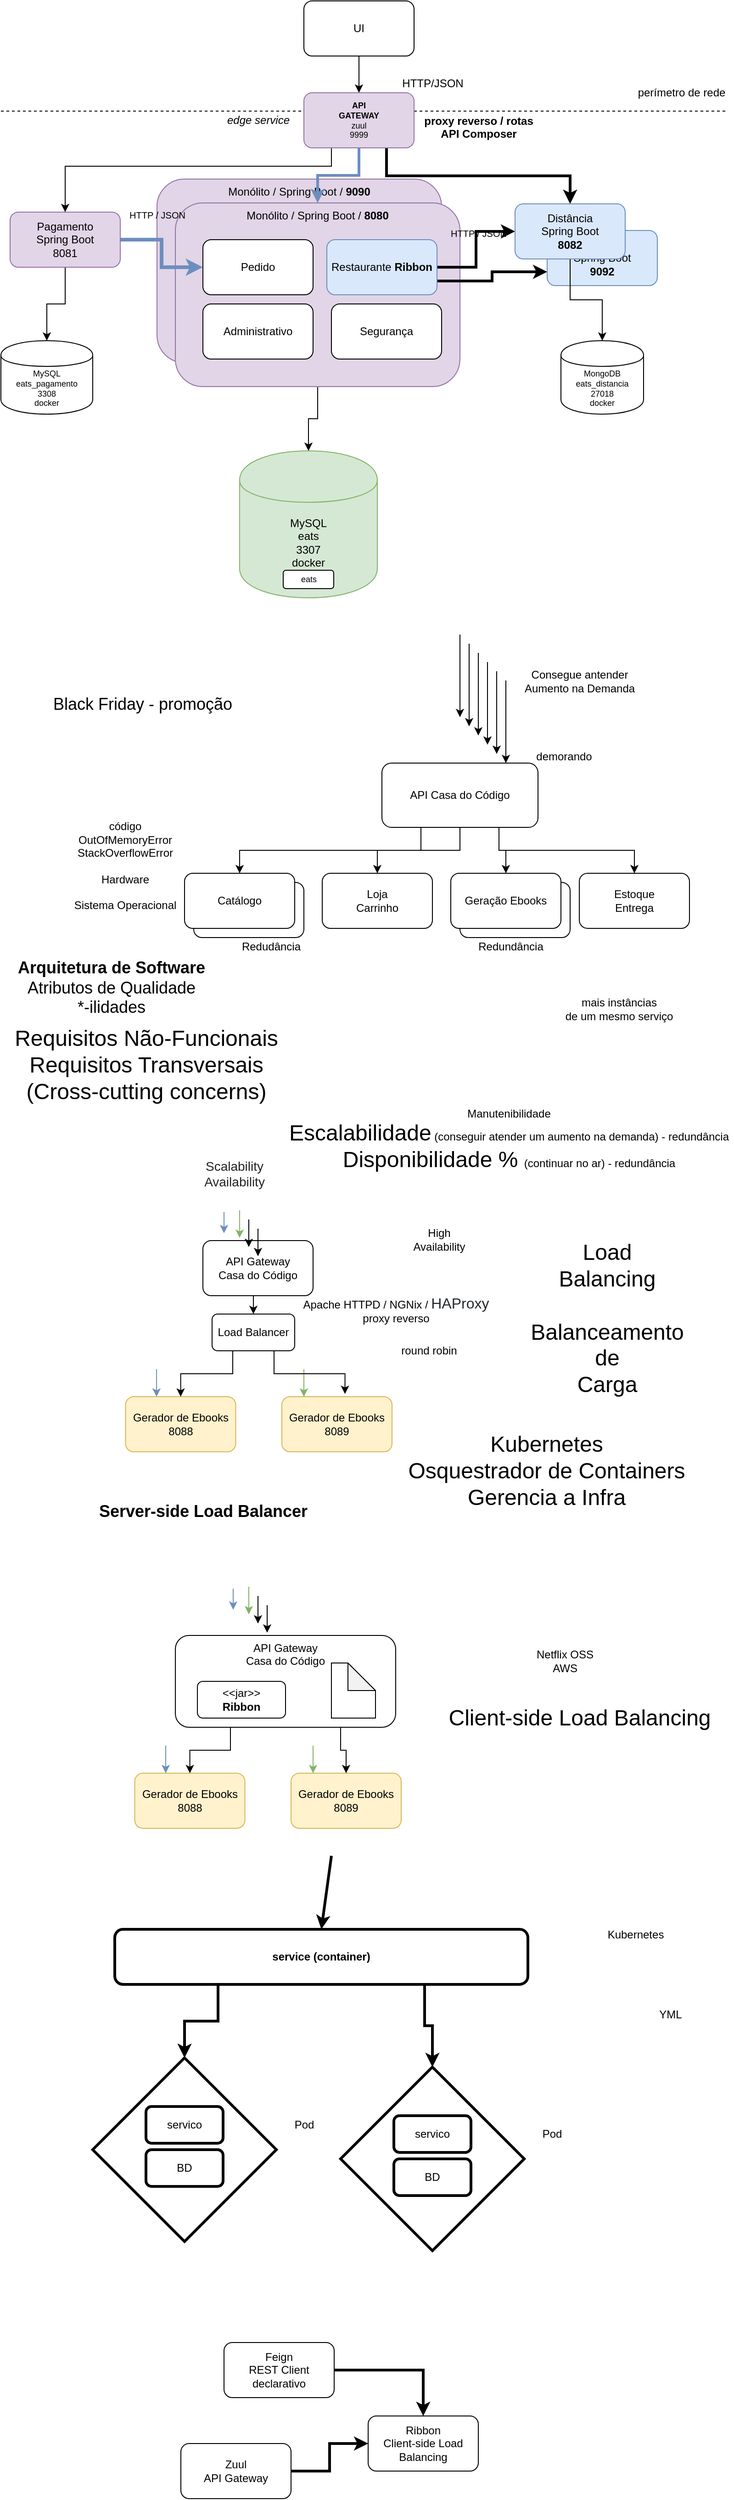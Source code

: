 <mxfile version="12.9.6" type="device"><diagram id="_wSEptGag3BsRN_Ll8dC" name="Page-1"><mxGraphModel dx="868" dy="1597" grid="1" gridSize="10" guides="1" tooltips="1" connect="1" arrows="1" fold="1" page="1" pageScale="1" pageWidth="850" pageHeight="1100" math="0" shadow="0"><root><mxCell id="0"/><mxCell id="1" parent="0"/><mxCell id="y2pUeTgZhm8g_LGULcBH-119" value="Monólito / Spring Boot / &lt;b&gt;9090&lt;/b&gt;" style="rounded=1;whiteSpace=wrap;html=1;verticalAlign=top;fillColor=#e1d5e7;strokeColor=#9673a6;" parent="1" vertex="1"><mxGeometry x="180" y="44" width="310" height="200" as="geometry"/></mxCell><mxCell id="y2pUeTgZhm8g_LGULcBH-118" value="Distância&lt;br&gt;Spring Boot&lt;br&gt;&lt;b&gt;9092&lt;/b&gt;" style="rounded=1;whiteSpace=wrap;html=1;fillColor=#dae8fc;strokeColor=#6c8ebf;" parent="1" vertex="1"><mxGeometry x="605" y="100" width="120" height="60" as="geometry"/></mxCell><mxCell id="y2pUeTgZhm8g_LGULcBH-63" value="Catálogo" style="rounded=1;whiteSpace=wrap;html=1;" parent="1" vertex="1"><mxGeometry x="220" y="810" width="120" height="60" as="geometry"/></mxCell><mxCell id="y2pUeTgZhm8g_LGULcBH-59" value="Geração Ebooks" style="rounded=1;whiteSpace=wrap;html=1;strokeWidth=1;" parent="1" vertex="1"><mxGeometry x="510" y="810" width="120" height="60" as="geometry"/></mxCell><mxCell id="y2pUeTgZhm8g_LGULcBH-7" value="MySQL&lt;br&gt;eats&lt;br&gt;3307&lt;br&gt;docker" style="shape=cylinder;whiteSpace=wrap;html=1;boundedLbl=1;backgroundOutline=1;verticalAlign=middle;fillColor=#d5e8d4;strokeColor=#82b366;" parent="1" vertex="1"><mxGeometry x="270" y="340" width="150" height="160" as="geometry"/></mxCell><mxCell id="y2pUeTgZhm8g_LGULcBH-1" value="" style="endArrow=none;dashed=1;html=1;" parent="1" edge="1"><mxGeometry width="50" height="50" relative="1" as="geometry"><mxPoint x="10" y="-30" as="sourcePoint"/><mxPoint x="800" y="-30" as="targetPoint"/></mxGeometry></mxCell><mxCell id="y2pUeTgZhm8g_LGULcBH-2" style="edgeStyle=orthogonalEdgeStyle;rounded=0;orthogonalLoop=1;jettySize=auto;html=1;exitX=0.5;exitY=1;exitDx=0;exitDy=0;" parent="1" source="y2pUeTgZhm8g_LGULcBH-3" target="y2pUeTgZhm8g_LGULcBH-7" edge="1"><mxGeometry relative="1" as="geometry"/></mxCell><mxCell id="y2pUeTgZhm8g_LGULcBH-3" value="Monólito / Spring Boot / &lt;b&gt;8080&lt;/b&gt;" style="rounded=1;whiteSpace=wrap;html=1;verticalAlign=top;fillColor=#e1d5e7;strokeColor=#9673a6;" parent="1" vertex="1"><mxGeometry x="200" y="70" width="310" height="200" as="geometry"/></mxCell><mxCell id="y2pUeTgZhm8g_LGULcBH-4" style="edgeStyle=orthogonalEdgeStyle;rounded=0;orthogonalLoop=1;jettySize=auto;html=1;exitX=1;exitY=0.5;exitDx=0;exitDy=0;fontSize=17;fontColor=#E6E6E6;strokeWidth=3;" parent="1" source="y2pUeTgZhm8g_LGULcBH-5" target="y2pUeTgZhm8g_LGULcBH-14" edge="1"><mxGeometry relative="1" as="geometry"/></mxCell><mxCell id="aS-X-ERC-mxKL3yC7Omb-1" style="edgeStyle=orthogonalEdgeStyle;rounded=0;orthogonalLoop=1;jettySize=auto;html=1;exitX=1;exitY=0.75;exitDx=0;exitDy=0;entryX=0;entryY=0.75;entryDx=0;entryDy=0;strokeWidth=3;" edge="1" parent="1" source="y2pUeTgZhm8g_LGULcBH-5" target="y2pUeTgZhm8g_LGULcBH-118"><mxGeometry relative="1" as="geometry"/></mxCell><mxCell id="y2pUeTgZhm8g_LGULcBH-5" value="Restaurante&lt;b&gt; Ribbon&lt;/b&gt;" style="rounded=1;whiteSpace=wrap;html=1;fillColor=#dae8fc;strokeColor=#6c8ebf;" parent="1" vertex="1"><mxGeometry x="365" y="110" width="120" height="60" as="geometry"/></mxCell><mxCell id="y2pUeTgZhm8g_LGULcBH-6" value="Pedido" style="rounded=1;whiteSpace=wrap;html=1;" parent="1" vertex="1"><mxGeometry x="230" y="110" width="120" height="60" as="geometry"/></mxCell><mxCell id="y2pUeTgZhm8g_LGULcBH-8" value="Administrativo" style="rounded=1;whiteSpace=wrap;html=1;" parent="1" vertex="1"><mxGeometry x="230" y="180" width="120" height="60" as="geometry"/></mxCell><mxCell id="y2pUeTgZhm8g_LGULcBH-9" value="Segurança" style="rounded=1;whiteSpace=wrap;html=1;" parent="1" vertex="1"><mxGeometry x="370" y="180" width="120" height="60" as="geometry"/></mxCell><mxCell id="y2pUeTgZhm8g_LGULcBH-10" style="edgeStyle=orthogonalEdgeStyle;rounded=0;orthogonalLoop=1;jettySize=auto;html=1;exitX=0.5;exitY=1;exitDx=0;exitDy=0;fontSize=9;fontColor=#E6E6E6;" parent="1" source="y2pUeTgZhm8g_LGULcBH-12" target="y2pUeTgZhm8g_LGULcBH-15" edge="1"><mxGeometry relative="1" as="geometry"/></mxCell><mxCell id="y2pUeTgZhm8g_LGULcBH-11" style="edgeStyle=orthogonalEdgeStyle;rounded=0;orthogonalLoop=1;jettySize=auto;html=1;exitX=1;exitY=0.5;exitDx=0;exitDy=0;fontSize=9;fontColor=#E6E6E6;strokeWidth=4;fillColor=#dae8fc;strokeColor=#6c8ebf;" parent="1" source="y2pUeTgZhm8g_LGULcBH-12" target="y2pUeTgZhm8g_LGULcBH-6" edge="1"><mxGeometry relative="1" as="geometry"/></mxCell><mxCell id="y2pUeTgZhm8g_LGULcBH-12" value="Pagamento&lt;br&gt;Spring Boot&lt;br&gt;8081" style="rounded=1;whiteSpace=wrap;html=1;fillColor=#e1d5e7;strokeColor=#9673a6;" parent="1" vertex="1"><mxGeometry x="20" y="80" width="120" height="60" as="geometry"/></mxCell><mxCell id="y2pUeTgZhm8g_LGULcBH-13" style="edgeStyle=orthogonalEdgeStyle;rounded=0;orthogonalLoop=1;jettySize=auto;html=1;exitX=0.5;exitY=1;exitDx=0;exitDy=0;fontSize=9;fontColor=#E6E6E6;" parent="1" source="y2pUeTgZhm8g_LGULcBH-14" target="y2pUeTgZhm8g_LGULcBH-17" edge="1"><mxGeometry relative="1" as="geometry"/></mxCell><mxCell id="y2pUeTgZhm8g_LGULcBH-14" value="Distância&lt;br&gt;Spring Boot&lt;br&gt;&lt;b&gt;8082&lt;/b&gt;" style="rounded=1;whiteSpace=wrap;html=1;fillColor=#dae8fc;strokeColor=#6c8ebf;" parent="1" vertex="1"><mxGeometry x="570" y="71" width="120" height="60" as="geometry"/></mxCell><mxCell id="y2pUeTgZhm8g_LGULcBH-15" value="MySQL&lt;br style=&quot;font-size: 9px;&quot;&gt;eats_pagamento&lt;br style=&quot;font-size: 9px;&quot;&gt;3308&lt;br style=&quot;font-size: 9px;&quot;&gt;docker" style="shape=cylinder;whiteSpace=wrap;html=1;boundedLbl=1;backgroundOutline=1;fontSize=9;" parent="1" vertex="1"><mxGeometry x="10" y="220" width="100" height="80" as="geometry"/></mxCell><mxCell id="y2pUeTgZhm8g_LGULcBH-16" value="eats" style="rounded=1;whiteSpace=wrap;html=1;fontSize=9;" parent="1" vertex="1"><mxGeometry x="317.5" y="470" width="55" height="20" as="geometry"/></mxCell><mxCell id="y2pUeTgZhm8g_LGULcBH-17" value="MongoDB&lt;br&gt;eats_distancia&lt;br&gt;27018&lt;br&gt;docker" style="shape=cylinder;whiteSpace=wrap;html=1;boundedLbl=1;backgroundOutline=1;fontSize=9;" parent="1" vertex="1"><mxGeometry x="620" y="220" width="90" height="80" as="geometry"/></mxCell><mxCell id="y2pUeTgZhm8g_LGULcBH-18" style="edgeStyle=orthogonalEdgeStyle;rounded=0;orthogonalLoop=1;jettySize=auto;html=1;exitX=0.5;exitY=1;exitDx=0;exitDy=0;fontSize=9;fontColor=#E6E6E6;strokeWidth=3;fillColor=#dae8fc;strokeColor=#6c8ebf;" parent="1" source="y2pUeTgZhm8g_LGULcBH-21" target="y2pUeTgZhm8g_LGULcBH-3" edge="1"><mxGeometry relative="1" as="geometry"/></mxCell><mxCell id="y2pUeTgZhm8g_LGULcBH-19" style="edgeStyle=orthogonalEdgeStyle;rounded=0;orthogonalLoop=1;jettySize=auto;html=1;exitX=0.25;exitY=1;exitDx=0;exitDy=0;entryX=0.5;entryY=0;entryDx=0;entryDy=0;fontSize=9;fontColor=#E6E6E6;" parent="1" source="y2pUeTgZhm8g_LGULcBH-21" target="y2pUeTgZhm8g_LGULcBH-12" edge="1"><mxGeometry relative="1" as="geometry"><Array as="points"><mxPoint x="370" y="30"/><mxPoint x="80" y="30"/></Array></mxGeometry></mxCell><mxCell id="y2pUeTgZhm8g_LGULcBH-20" style="edgeStyle=orthogonalEdgeStyle;rounded=0;orthogonalLoop=1;jettySize=auto;html=1;exitX=0.75;exitY=1;exitDx=0;exitDy=0;entryX=0.5;entryY=0;entryDx=0;entryDy=0;fontSize=9;fontColor=#E6E6E6;strokeWidth=3;" parent="1" source="y2pUeTgZhm8g_LGULcBH-21" target="y2pUeTgZhm8g_LGULcBH-14" edge="1"><mxGeometry relative="1" as="geometry"/></mxCell><mxCell id="y2pUeTgZhm8g_LGULcBH-21" value="&lt;b&gt;API&lt;br&gt;GATEWAY&lt;/b&gt;&lt;br&gt;zuul&lt;br&gt;9999" style="rounded=1;whiteSpace=wrap;html=1;fontSize=9;fillColor=#e1d5e7;strokeColor=#9673a6;" parent="1" vertex="1"><mxGeometry x="340" y="-50" width="120" height="60" as="geometry"/></mxCell><mxCell id="y2pUeTgZhm8g_LGULcBH-22" value="&lt;font style=&quot;font-size: 10px&quot;&gt;HTTP / JSON&lt;/font&gt;" style="text;html=1;align=center;verticalAlign=middle;resizable=0;points=[];autosize=1;fontSize=22;strokeWidth=3;" parent="1" vertex="1"><mxGeometry x="140" y="60" width="80" height="40" as="geometry"/></mxCell><mxCell id="y2pUeTgZhm8g_LGULcBH-23" value="&lt;font style=&quot;font-size: 10px&quot;&gt;HTTP / JSON&lt;/font&gt;" style="text;html=1;align=center;verticalAlign=middle;resizable=0;points=[];autosize=1;fontSize=22;" parent="1" vertex="1"><mxGeometry x="490" y="80" width="80" height="40" as="geometry"/></mxCell><mxCell id="y2pUeTgZhm8g_LGULcBH-24" value="perímetro de rede" style="text;html=1;align=center;verticalAlign=middle;resizable=0;points=[];autosize=1;" parent="1" vertex="1"><mxGeometry x="696" y="-60" width="110" height="20" as="geometry"/></mxCell><mxCell id="y2pUeTgZhm8g_LGULcBH-25" style="edgeStyle=orthogonalEdgeStyle;rounded=0;orthogonalLoop=1;jettySize=auto;html=1;exitX=0.5;exitY=1;exitDx=0;exitDy=0;entryX=0.5;entryY=0;entryDx=0;entryDy=0;" parent="1" source="y2pUeTgZhm8g_LGULcBH-26" target="y2pUeTgZhm8g_LGULcBH-21" edge="1"><mxGeometry relative="1" as="geometry"/></mxCell><mxCell id="y2pUeTgZhm8g_LGULcBH-26" value="UI" style="rounded=1;whiteSpace=wrap;html=1;" parent="1" vertex="1"><mxGeometry x="340" y="-150" width="120" height="60" as="geometry"/></mxCell><mxCell id="y2pUeTgZhm8g_LGULcBH-28" value="HTTP/JSON" style="text;html=1;align=center;verticalAlign=middle;resizable=0;points=[];autosize=1;" parent="1" vertex="1"><mxGeometry x="440" y="-70" width="80" height="20" as="geometry"/></mxCell><mxCell id="y2pUeTgZhm8g_LGULcBH-29" value="&lt;i&gt;edge service&lt;/i&gt;" style="text;html=1;align=center;verticalAlign=middle;resizable=0;points=[];autosize=1;" parent="1" vertex="1"><mxGeometry x="250" y="-30" width="80" height="20" as="geometry"/></mxCell><mxCell id="y2pUeTgZhm8g_LGULcBH-30" value="&lt;b&gt;proxy reverso / rotas&lt;br&gt;API Composer&lt;br&gt;&lt;br&gt;&lt;/b&gt;" style="text;html=1;align=center;verticalAlign=middle;resizable=0;points=[];autosize=1;" parent="1" vertex="1"><mxGeometry x="465" y="-30" width="130" height="50" as="geometry"/></mxCell><mxCell id="y2pUeTgZhm8g_LGULcBH-40" style="edgeStyle=orthogonalEdgeStyle;rounded=0;orthogonalLoop=1;jettySize=auto;html=1;exitX=0.25;exitY=1;exitDx=0;exitDy=0;" parent="1" source="y2pUeTgZhm8g_LGULcBH-35" target="y2pUeTgZhm8g_LGULcBH-36" edge="1"><mxGeometry relative="1" as="geometry"/></mxCell><mxCell id="y2pUeTgZhm8g_LGULcBH-41" style="edgeStyle=orthogonalEdgeStyle;rounded=0;orthogonalLoop=1;jettySize=auto;html=1;exitX=0.5;exitY=1;exitDx=0;exitDy=0;" parent="1" source="y2pUeTgZhm8g_LGULcBH-35" target="y2pUeTgZhm8g_LGULcBH-37" edge="1"><mxGeometry relative="1" as="geometry"/></mxCell><mxCell id="y2pUeTgZhm8g_LGULcBH-42" style="edgeStyle=orthogonalEdgeStyle;rounded=0;orthogonalLoop=1;jettySize=auto;html=1;exitX=0.75;exitY=1;exitDx=0;exitDy=0;" parent="1" source="y2pUeTgZhm8g_LGULcBH-35" target="y2pUeTgZhm8g_LGULcBH-38" edge="1"><mxGeometry relative="1" as="geometry"/></mxCell><mxCell id="y2pUeTgZhm8g_LGULcBH-43" style="edgeStyle=orthogonalEdgeStyle;rounded=0;orthogonalLoop=1;jettySize=auto;html=1;exitX=0.75;exitY=1;exitDx=0;exitDy=0;" parent="1" source="y2pUeTgZhm8g_LGULcBH-35" target="y2pUeTgZhm8g_LGULcBH-39" edge="1"><mxGeometry relative="1" as="geometry"/></mxCell><mxCell id="y2pUeTgZhm8g_LGULcBH-35" value="API Casa do Código" style="rounded=1;whiteSpace=wrap;html=1;" parent="1" vertex="1"><mxGeometry x="425" y="680" width="170" height="70" as="geometry"/></mxCell><mxCell id="y2pUeTgZhm8g_LGULcBH-36" value="Catálogo" style="rounded=1;whiteSpace=wrap;html=1;" parent="1" vertex="1"><mxGeometry x="210" y="800" width="120" height="60" as="geometry"/></mxCell><mxCell id="y2pUeTgZhm8g_LGULcBH-37" value="Loja&lt;br&gt;Carrinho" style="rounded=1;whiteSpace=wrap;html=1;" parent="1" vertex="1"><mxGeometry x="360" y="800" width="120" height="60" as="geometry"/></mxCell><mxCell id="y2pUeTgZhm8g_LGULcBH-38" value="Geração Ebooks" style="rounded=1;whiteSpace=wrap;html=1;strokeWidth=1;" parent="1" vertex="1"><mxGeometry x="500" y="800" width="120" height="60" as="geometry"/></mxCell><mxCell id="y2pUeTgZhm8g_LGULcBH-39" value="Estoque&lt;br&gt;Entrega" style="rounded=1;whiteSpace=wrap;html=1;" parent="1" vertex="1"><mxGeometry x="640" y="800" width="120" height="60" as="geometry"/></mxCell><mxCell id="y2pUeTgZhm8g_LGULcBH-44" value="&lt;font style=&quot;font-size: 18px&quot;&gt;Black Friday - promoção&lt;/font&gt;" style="text;html=1;align=center;verticalAlign=middle;resizable=0;points=[];autosize=1;" parent="1" vertex="1"><mxGeometry x="59" y="606" width="210" height="20" as="geometry"/></mxCell><mxCell id="y2pUeTgZhm8g_LGULcBH-45" value="" style="endArrow=classic;html=1;" parent="1" edge="1"><mxGeometry width="50" height="50" relative="1" as="geometry"><mxPoint x="510" y="540" as="sourcePoint"/><mxPoint x="510" y="630" as="targetPoint"/></mxGeometry></mxCell><mxCell id="y2pUeTgZhm8g_LGULcBH-46" value="" style="endArrow=classic;html=1;" parent="1" edge="1"><mxGeometry width="50" height="50" relative="1" as="geometry"><mxPoint x="520" y="550" as="sourcePoint"/><mxPoint x="520" y="640" as="targetPoint"/></mxGeometry></mxCell><mxCell id="y2pUeTgZhm8g_LGULcBH-47" value="" style="endArrow=classic;html=1;" parent="1" edge="1"><mxGeometry width="50" height="50" relative="1" as="geometry"><mxPoint x="530" y="560" as="sourcePoint"/><mxPoint x="530" y="650" as="targetPoint"/></mxGeometry></mxCell><mxCell id="y2pUeTgZhm8g_LGULcBH-48" value="" style="endArrow=classic;html=1;" parent="1" edge="1"><mxGeometry width="50" height="50" relative="1" as="geometry"><mxPoint x="540" y="570" as="sourcePoint"/><mxPoint x="540" y="660" as="targetPoint"/></mxGeometry></mxCell><mxCell id="y2pUeTgZhm8g_LGULcBH-49" value="" style="endArrow=classic;html=1;" parent="1" edge="1"><mxGeometry width="50" height="50" relative="1" as="geometry"><mxPoint x="550" y="580" as="sourcePoint"/><mxPoint x="550" y="670" as="targetPoint"/></mxGeometry></mxCell><mxCell id="y2pUeTgZhm8g_LGULcBH-50" value="" style="endArrow=classic;html=1;" parent="1" edge="1"><mxGeometry width="50" height="50" relative="1" as="geometry"><mxPoint x="560" y="590" as="sourcePoint"/><mxPoint x="560" y="680" as="targetPoint"/></mxGeometry></mxCell><mxCell id="y2pUeTgZhm8g_LGULcBH-51" value="demorando" style="text;html=1;align=center;verticalAlign=middle;resizable=0;points=[];autosize=1;" parent="1" vertex="1"><mxGeometry x="583" y="663" width="80" height="20" as="geometry"/></mxCell><mxCell id="y2pUeTgZhm8g_LGULcBH-53" value="Consegue antender&lt;br&gt;Aumento na Demanda" style="text;html=1;align=center;verticalAlign=middle;resizable=0;points=[];autosize=1;" parent="1" vertex="1"><mxGeometry x="570" y="576" width="140" height="30" as="geometry"/></mxCell><mxCell id="y2pUeTgZhm8g_LGULcBH-56" value="&lt;font style=&quot;font-size: 18px&quot;&gt;&lt;b&gt;Arquitetura de Software&lt;br&gt;&lt;/b&gt;Atributos de Qualidade&lt;br&gt;*-ilidades&lt;/font&gt;" style="text;html=1;align=center;verticalAlign=middle;resizable=0;points=[];autosize=1;" parent="1" vertex="1"><mxGeometry x="20" y="900" width="220" height="50" as="geometry"/></mxCell><mxCell id="y2pUeTgZhm8g_LGULcBH-57" value="&lt;font style=&quot;font-size: 24px&quot;&gt;Requisitos Não-Funcionais&lt;br&gt;Requisitos Transversais&lt;br&gt;(Cross-cutting concerns)&lt;br&gt;&lt;/font&gt;" style="text;html=1;align=center;verticalAlign=middle;resizable=0;points=[];autosize=1;" parent="1" vertex="1"><mxGeometry x="17.5" y="979" width="300" height="60" as="geometry"/></mxCell><mxCell id="y2pUeTgZhm8g_LGULcBH-58" value="Manutenibilidade&lt;br&gt;&lt;font style=&quot;font-size: 24px&quot;&gt;Escalabilidade&lt;/font&gt;&lt;font&gt; (conseguir atender um aumento na demanda) - redundância&lt;br&gt;&lt;font style=&quot;font-size: 24px&quot;&gt;Disponibilidade %&amp;nbsp;&lt;/font&gt;&lt;font style=&quot;font-size: 12px&quot;&gt;(continuar no ar) - redundância&lt;/font&gt;&lt;br&gt;&lt;/font&gt;" style="text;html=1;align=center;verticalAlign=middle;resizable=0;points=[];autosize=1;" parent="1" vertex="1"><mxGeometry x="317.5" y="1060" width="490" height="60" as="geometry"/></mxCell><mxCell id="y2pUeTgZhm8g_LGULcBH-60" value="Redundância" style="text;html=1;align=center;verticalAlign=middle;resizable=0;points=[];autosize=1;" parent="1" vertex="1"><mxGeometry x="520" y="870" width="90" height="20" as="geometry"/></mxCell><mxCell id="y2pUeTgZhm8g_LGULcBH-62" value="código&lt;br&gt;OutOfMemoryError&lt;br&gt;StackOverflowError&lt;br&gt;&lt;br&gt;Hardware&lt;br&gt;&lt;br&gt;Sistema Operacional" style="text;html=1;align=center;verticalAlign=middle;resizable=0;points=[];autosize=1;" parent="1" vertex="1"><mxGeometry x="80" y="742" width="130" height="100" as="geometry"/></mxCell><mxCell id="y2pUeTgZhm8g_LGULcBH-64" value="Redudância" style="text;html=1;align=center;verticalAlign=middle;resizable=0;points=[];autosize=1;" parent="1" vertex="1"><mxGeometry x="264" y="870" width="80" height="20" as="geometry"/></mxCell><mxCell id="y2pUeTgZhm8g_LGULcBH-67" value="mais instâncias&lt;br&gt;de um mesmo serviço" style="text;html=1;align=center;verticalAlign=middle;resizable=0;points=[];autosize=1;" parent="1" vertex="1"><mxGeometry x="618" y="933" width="130" height="30" as="geometry"/></mxCell><mxCell id="y2pUeTgZhm8g_LGULcBH-68" value="&lt;span style=&quot;color: rgb(34 , 34 , 34) ; font-family: sans-serif ; font-size: 14px ; text-align: left ; white-space: normal ; background-color: rgb(255 , 255 , 255)&quot;&gt;Scalability&lt;br&gt;Availability&lt;br&gt;&lt;/span&gt;" style="text;html=1;align=center;verticalAlign=middle;resizable=0;points=[];autosize=1;" parent="1" vertex="1"><mxGeometry x="224" y="1107" width="80" height="40" as="geometry"/></mxCell><mxCell id="y2pUeTgZhm8g_LGULcBH-71" value="Gerador de Ebooks&lt;br&gt;8088" style="rounded=1;whiteSpace=wrap;html=1;strokeWidth=1;fillColor=#fff2cc;strokeColor=#d6b656;" parent="1" vertex="1"><mxGeometry x="145.75" y="1370" width="120" height="60" as="geometry"/></mxCell><mxCell id="y2pUeTgZhm8g_LGULcBH-74" value="Gerador de Ebooks&lt;br&gt;8089" style="rounded=1;whiteSpace=wrap;html=1;strokeWidth=1;fillColor=#fff2cc;strokeColor=#d6b656;" parent="1" vertex="1"><mxGeometry x="316" y="1370" width="120" height="60" as="geometry"/></mxCell><mxCell id="y2pUeTgZhm8g_LGULcBH-96" style="edgeStyle=orthogonalEdgeStyle;rounded=0;orthogonalLoop=1;jettySize=auto;html=1;exitX=0.5;exitY=1;exitDx=0;exitDy=0;entryX=0.5;entryY=0;entryDx=0;entryDy=0;" parent="1" source="y2pUeTgZhm8g_LGULcBH-75" target="y2pUeTgZhm8g_LGULcBH-95" edge="1"><mxGeometry relative="1" as="geometry"/></mxCell><mxCell id="y2pUeTgZhm8g_LGULcBH-75" value="API Gateway&lt;br&gt;Casa do Código" style="rounded=1;whiteSpace=wrap;html=1;strokeWidth=1;" parent="1" vertex="1"><mxGeometry x="230" y="1200" width="120" height="60" as="geometry"/></mxCell><mxCell id="y2pUeTgZhm8g_LGULcBH-78" value="round robin" style="text;html=1;align=center;verticalAlign=middle;resizable=0;points=[];autosize=1;" parent="1" vertex="1"><mxGeometry x="436" y="1310" width="80" height="20" as="geometry"/></mxCell><mxCell id="y2pUeTgZhm8g_LGULcBH-79" value="&lt;font style=&quot;font-size: 24px&quot;&gt;Load&lt;br&gt;Balancing&lt;br&gt;&lt;br&gt;Balanceamento&lt;br&gt;de&lt;br&gt;Carga&lt;br&gt;&lt;/font&gt;" style="text;html=1;align=center;verticalAlign=middle;resizable=0;points=[];autosize=1;" parent="1" vertex="1"><mxGeometry x="580" y="1230" width="180" height="110" as="geometry"/></mxCell><mxCell id="y2pUeTgZhm8g_LGULcBH-83" value="" style="endArrow=classic;html=1;entryX=0.25;entryY=0;entryDx=0;entryDy=0;fillColor=#dae8fc;strokeColor=#6c8ebf;" parent="1" edge="1"><mxGeometry width="50" height="50" relative="1" as="geometry"><mxPoint x="179.5" y="1340" as="sourcePoint"/><mxPoint x="179.5" y="1370" as="targetPoint"/></mxGeometry></mxCell><mxCell id="y2pUeTgZhm8g_LGULcBH-84" value="" style="endArrow=classic;html=1;entryX=0.25;entryY=0;entryDx=0;entryDy=0;fillColor=#d5e8d4;strokeColor=#82b366;" parent="1" edge="1"><mxGeometry width="50" height="50" relative="1" as="geometry"><mxPoint x="270" y="1167" as="sourcePoint"/><mxPoint x="270" y="1197" as="targetPoint"/></mxGeometry></mxCell><mxCell id="y2pUeTgZhm8g_LGULcBH-85" value="" style="endArrow=classic;html=1;entryX=0.25;entryY=0;entryDx=0;entryDy=0;" parent="1" edge="1"><mxGeometry width="50" height="50" relative="1" as="geometry"><mxPoint x="280" y="1177" as="sourcePoint"/><mxPoint x="280" y="1207" as="targetPoint"/></mxGeometry></mxCell><mxCell id="y2pUeTgZhm8g_LGULcBH-86" value="" style="endArrow=classic;html=1;entryX=0.25;entryY=0;entryDx=0;entryDy=0;" parent="1" edge="1"><mxGeometry width="50" height="50" relative="1" as="geometry"><mxPoint x="290" y="1187" as="sourcePoint"/><mxPoint x="290" y="1217" as="targetPoint"/></mxGeometry></mxCell><mxCell id="y2pUeTgZhm8g_LGULcBH-87" value="" style="endArrow=classic;html=1;fillColor=#dae8fc;strokeColor=#6c8ebf;" parent="1" edge="1"><mxGeometry width="50" height="50" relative="1" as="geometry"><mxPoint x="253" y="1169" as="sourcePoint"/><mxPoint x="253" y="1192" as="targetPoint"/></mxGeometry></mxCell><mxCell id="y2pUeTgZhm8g_LGULcBH-89" value="" style="endArrow=classic;html=1;entryX=0.25;entryY=0;entryDx=0;entryDy=0;fillColor=#d5e8d4;strokeColor=#82b366;" parent="1" edge="1"><mxGeometry width="50" height="50" relative="1" as="geometry"><mxPoint x="340" y="1340" as="sourcePoint"/><mxPoint x="340" y="1370" as="targetPoint"/></mxGeometry></mxCell><mxCell id="y2pUeTgZhm8g_LGULcBH-97" style="edgeStyle=orthogonalEdgeStyle;rounded=0;orthogonalLoop=1;jettySize=auto;html=1;exitX=0.25;exitY=1;exitDx=0;exitDy=0;" parent="1" source="y2pUeTgZhm8g_LGULcBH-95" target="y2pUeTgZhm8g_LGULcBH-71" edge="1"><mxGeometry relative="1" as="geometry"/></mxCell><mxCell id="y2pUeTgZhm8g_LGULcBH-98" style="edgeStyle=orthogonalEdgeStyle;rounded=0;orthogonalLoop=1;jettySize=auto;html=1;exitX=0.75;exitY=1;exitDx=0;exitDy=0;entryX=0.573;entryY=-0.05;entryDx=0;entryDy=0;entryPerimeter=0;" parent="1" source="y2pUeTgZhm8g_LGULcBH-95" target="y2pUeTgZhm8g_LGULcBH-74" edge="1"><mxGeometry relative="1" as="geometry"/></mxCell><mxCell id="y2pUeTgZhm8g_LGULcBH-95" value="Load Balancer" style="rounded=1;whiteSpace=wrap;html=1;strokeWidth=1;" parent="1" vertex="1"><mxGeometry x="240" y="1280" width="90" height="40" as="geometry"/></mxCell><mxCell id="y2pUeTgZhm8g_LGULcBH-99" value="Apache HTTPD / NGNix /&amp;nbsp;&lt;span style=&quot;color: rgb(36 , 41 , 46) ; font-family: , &amp;#34;blinkmacsystemfont&amp;#34; , &amp;#34;segoe ui&amp;#34; , &amp;#34;helvetica&amp;#34; , &amp;#34;arial&amp;#34; , sans-serif , &amp;#34;apple color emoji&amp;#34; , &amp;#34;segoe ui emoji&amp;#34; ; font-size: 16px ; white-space: normal ; background-color: rgb(255 , 255 , 255)&quot;&gt;HAProxy&lt;/span&gt;&lt;br&gt;proxy reverso" style="text;html=1;align=center;verticalAlign=middle;resizable=0;points=[];autosize=1;" parent="1" vertex="1"><mxGeometry x="330" y="1260" width="220" height="30" as="geometry"/></mxCell><mxCell id="y2pUeTgZhm8g_LGULcBH-100" value="&lt;font style=&quot;font-size: 18px&quot;&gt;&lt;b&gt;Server-side Load Balancer&lt;/b&gt;&lt;/font&gt;" style="text;html=1;align=center;verticalAlign=middle;resizable=0;points=[];autosize=1;" parent="1" vertex="1"><mxGeometry x="110" y="1485" width="240" height="20" as="geometry"/></mxCell><mxCell id="y2pUeTgZhm8g_LGULcBH-101" value="Gerador de Ebooks&lt;br&gt;8088" style="rounded=1;whiteSpace=wrap;html=1;strokeWidth=1;fillColor=#fff2cc;strokeColor=#d6b656;" parent="1" vertex="1"><mxGeometry x="155.75" y="1780" width="120" height="60" as="geometry"/></mxCell><mxCell id="y2pUeTgZhm8g_LGULcBH-102" value="Gerador de Ebooks&lt;br&gt;8089" style="rounded=1;whiteSpace=wrap;html=1;strokeWidth=1;fillColor=#fff2cc;strokeColor=#d6b656;" parent="1" vertex="1"><mxGeometry x="326" y="1780" width="120" height="60" as="geometry"/></mxCell><mxCell id="y2pUeTgZhm8g_LGULcBH-103" value="" style="endArrow=classic;html=1;entryX=0.25;entryY=0;entryDx=0;entryDy=0;fillColor=#dae8fc;strokeColor=#6c8ebf;" parent="1" edge="1"><mxGeometry width="50" height="50" relative="1" as="geometry"><mxPoint x="189.5" y="1750" as="sourcePoint"/><mxPoint x="189.5" y="1780" as="targetPoint"/></mxGeometry></mxCell><mxCell id="y2pUeTgZhm8g_LGULcBH-104" value="" style="endArrow=classic;html=1;entryX=0.25;entryY=0;entryDx=0;entryDy=0;fillColor=#d5e8d4;strokeColor=#82b366;" parent="1" edge="1"><mxGeometry width="50" height="50" relative="1" as="geometry"><mxPoint x="280" y="1577" as="sourcePoint"/><mxPoint x="280" y="1607" as="targetPoint"/></mxGeometry></mxCell><mxCell id="y2pUeTgZhm8g_LGULcBH-105" value="" style="endArrow=classic;html=1;entryX=0.25;entryY=0;entryDx=0;entryDy=0;" parent="1" edge="1"><mxGeometry width="50" height="50" relative="1" as="geometry"><mxPoint x="290" y="1587" as="sourcePoint"/><mxPoint x="290" y="1617" as="targetPoint"/></mxGeometry></mxCell><mxCell id="y2pUeTgZhm8g_LGULcBH-106" value="" style="endArrow=classic;html=1;entryX=0.25;entryY=0;entryDx=0;entryDy=0;" parent="1" edge="1"><mxGeometry width="50" height="50" relative="1" as="geometry"><mxPoint x="300" y="1597" as="sourcePoint"/><mxPoint x="300" y="1627" as="targetPoint"/></mxGeometry></mxCell><mxCell id="y2pUeTgZhm8g_LGULcBH-107" value="" style="endArrow=classic;html=1;fillColor=#dae8fc;strokeColor=#6c8ebf;" parent="1" edge="1"><mxGeometry width="50" height="50" relative="1" as="geometry"><mxPoint x="263" y="1579" as="sourcePoint"/><mxPoint x="263" y="1602" as="targetPoint"/></mxGeometry></mxCell><mxCell id="y2pUeTgZhm8g_LGULcBH-108" value="" style="endArrow=classic;html=1;entryX=0.25;entryY=0;entryDx=0;entryDy=0;fillColor=#d5e8d4;strokeColor=#82b366;" parent="1" edge="1"><mxGeometry width="50" height="50" relative="1" as="geometry"><mxPoint x="350" y="1750" as="sourcePoint"/><mxPoint x="350" y="1780" as="targetPoint"/></mxGeometry></mxCell><mxCell id="y2pUeTgZhm8g_LGULcBH-110" style="edgeStyle=orthogonalEdgeStyle;rounded=0;orthogonalLoop=1;jettySize=auto;html=1;exitX=0.25;exitY=1;exitDx=0;exitDy=0;" parent="1" source="y2pUeTgZhm8g_LGULcBH-109" target="y2pUeTgZhm8g_LGULcBH-101" edge="1"><mxGeometry relative="1" as="geometry"/></mxCell><mxCell id="y2pUeTgZhm8g_LGULcBH-111" style="edgeStyle=orthogonalEdgeStyle;rounded=0;orthogonalLoop=1;jettySize=auto;html=1;exitX=0.75;exitY=1;exitDx=0;exitDy=0;entryX=0.5;entryY=0;entryDx=0;entryDy=0;" parent="1" source="y2pUeTgZhm8g_LGULcBH-109" target="y2pUeTgZhm8g_LGULcBH-102" edge="1"><mxGeometry relative="1" as="geometry"/></mxCell><mxCell id="y2pUeTgZhm8g_LGULcBH-109" value="API Gateway&lt;br&gt;Casa do Código" style="rounded=1;whiteSpace=wrap;html=1;strokeWidth=1;verticalAlign=top;" parent="1" vertex="1"><mxGeometry x="200" y="1630" width="240" height="100" as="geometry"/></mxCell><mxCell id="y2pUeTgZhm8g_LGULcBH-112" value="High&lt;br&gt;Availability" style="text;html=1;align=center;verticalAlign=middle;resizable=0;points=[];autosize=1;" parent="1" vertex="1"><mxGeometry x="452" y="1184" width="70" height="30" as="geometry"/></mxCell><mxCell id="y2pUeTgZhm8g_LGULcBH-113" value="Netflix OSS&lt;br&gt;AWS" style="text;html=1;align=center;verticalAlign=middle;resizable=0;points=[];autosize=1;" parent="1" vertex="1"><mxGeometry x="584" y="1643" width="80" height="30" as="geometry"/></mxCell><mxCell id="y2pUeTgZhm8g_LGULcBH-114" value="&amp;lt;&amp;lt;jar&amp;gt;&amp;gt;&lt;br&gt;&lt;b&gt;Ribbon&lt;/b&gt;" style="rounded=1;whiteSpace=wrap;html=1;strokeWidth=1;" parent="1" vertex="1"><mxGeometry x="224" y="1680" width="96" height="40" as="geometry"/></mxCell><mxCell id="y2pUeTgZhm8g_LGULcBH-115" value="&lt;font style=&quot;font-size: 24px&quot;&gt;Client-side Load Balancing&lt;/font&gt;" style="text;html=1;align=center;verticalAlign=middle;resizable=0;points=[];autosize=1;" parent="1" vertex="1"><mxGeometry x="490" y="1710" width="300" height="20" as="geometry"/></mxCell><mxCell id="y2pUeTgZhm8g_LGULcBH-117" value="" style="shape=note;whiteSpace=wrap;html=1;backgroundOutline=1;darkOpacity=0.05;strokeWidth=1;" parent="1" vertex="1"><mxGeometry x="370" y="1660" width="48" height="60" as="geometry"/></mxCell><mxCell id="y2pUeTgZhm8g_LGULcBH-120" value="&lt;font style=&quot;font-size: 24px&quot;&gt;Kubernetes&lt;br&gt;Osquestrador de Containers&lt;br&gt;Gerencia a Infra&lt;/font&gt;" style="text;html=1;align=center;verticalAlign=middle;resizable=0;points=[];autosize=1;" parent="1" vertex="1"><mxGeometry x="444" y="1421" width="320" height="60" as="geometry"/></mxCell><mxCell id="y2pUeTgZhm8g_LGULcBH-121" value="" style="rhombus;whiteSpace=wrap;html=1;strokeWidth=3;" parent="1" vertex="1"><mxGeometry x="110" y="2090" width="200" height="200" as="geometry"/></mxCell><mxCell id="y2pUeTgZhm8g_LGULcBH-122" value="Pod" style="text;html=1;align=center;verticalAlign=middle;resizable=0;points=[];autosize=1;" parent="1" vertex="1"><mxGeometry x="320" y="2153" width="40" height="20" as="geometry"/></mxCell><mxCell id="y2pUeTgZhm8g_LGULcBH-123" value="servico" style="rounded=1;whiteSpace=wrap;html=1;strokeWidth=3;" parent="1" vertex="1"><mxGeometry x="168" y="2143" width="84" height="40" as="geometry"/></mxCell><mxCell id="y2pUeTgZhm8g_LGULcBH-125" value="BD" style="rounded=1;whiteSpace=wrap;html=1;strokeWidth=3;" parent="1" vertex="1"><mxGeometry x="168" y="2190" width="84" height="40" as="geometry"/></mxCell><mxCell id="y2pUeTgZhm8g_LGULcBH-133" value="" style="rhombus;whiteSpace=wrap;html=1;strokeWidth=3;" parent="1" vertex="1"><mxGeometry x="380" y="2100" width="200" height="200" as="geometry"/></mxCell><mxCell id="y2pUeTgZhm8g_LGULcBH-134" value="Pod" style="text;html=1;align=center;verticalAlign=middle;resizable=0;points=[];autosize=1;" parent="1" vertex="1"><mxGeometry x="590" y="2163" width="40" height="20" as="geometry"/></mxCell><mxCell id="y2pUeTgZhm8g_LGULcBH-135" value="servico" style="rounded=1;whiteSpace=wrap;html=1;strokeWidth=3;" parent="1" vertex="1"><mxGeometry x="438" y="2153" width="84" height="40" as="geometry"/></mxCell><mxCell id="y2pUeTgZhm8g_LGULcBH-136" value="BD" style="rounded=1;whiteSpace=wrap;html=1;strokeWidth=3;" parent="1" vertex="1"><mxGeometry x="438" y="2200" width="84" height="40" as="geometry"/></mxCell><mxCell id="y2pUeTgZhm8g_LGULcBH-139" style="edgeStyle=orthogonalEdgeStyle;rounded=0;orthogonalLoop=1;jettySize=auto;html=1;exitX=0.25;exitY=1;exitDx=0;exitDy=0;entryX=0.5;entryY=0;entryDx=0;entryDy=0;strokeWidth=3;" parent="1" source="y2pUeTgZhm8g_LGULcBH-137" target="y2pUeTgZhm8g_LGULcBH-121" edge="1"><mxGeometry relative="1" as="geometry"/></mxCell><mxCell id="y2pUeTgZhm8g_LGULcBH-140" style="edgeStyle=orthogonalEdgeStyle;rounded=0;orthogonalLoop=1;jettySize=auto;html=1;exitX=0.75;exitY=1;exitDx=0;exitDy=0;strokeWidth=3;" parent="1" source="y2pUeTgZhm8g_LGULcBH-137" target="y2pUeTgZhm8g_LGULcBH-133" edge="1"><mxGeometry relative="1" as="geometry"/></mxCell><mxCell id="y2pUeTgZhm8g_LGULcBH-137" value="&lt;b&gt;service (container)&lt;/b&gt;" style="rounded=1;whiteSpace=wrap;html=1;strokeWidth=3;" parent="1" vertex="1"><mxGeometry x="134" y="1950" width="450" height="60" as="geometry"/></mxCell><mxCell id="y2pUeTgZhm8g_LGULcBH-138" value="YML" style="text;html=1;align=center;verticalAlign=middle;resizable=0;points=[];autosize=1;" parent="1" vertex="1"><mxGeometry x="719" y="2033" width="40" height="20" as="geometry"/></mxCell><mxCell id="y2pUeTgZhm8g_LGULcBH-141" value="" style="endArrow=classic;html=1;strokeWidth=3;entryX=0.5;entryY=0;entryDx=0;entryDy=0;" parent="1" target="y2pUeTgZhm8g_LGULcBH-137" edge="1"><mxGeometry width="50" height="50" relative="1" as="geometry"><mxPoint x="370" y="1870" as="sourcePoint"/><mxPoint x="320" y="1860" as="targetPoint"/></mxGeometry></mxCell><mxCell id="y2pUeTgZhm8g_LGULcBH-142" value="Kubernetes" style="text;html=1;align=center;verticalAlign=middle;resizable=0;points=[];autosize=1;" parent="1" vertex="1"><mxGeometry x="661" y="1946" width="80" height="20" as="geometry"/></mxCell><mxCell id="aS-X-ERC-mxKL3yC7Omb-9" style="edgeStyle=orthogonalEdgeStyle;rounded=0;orthogonalLoop=1;jettySize=auto;html=1;exitX=1;exitY=0.5;exitDx=0;exitDy=0;strokeWidth=3;" edge="1" parent="1" source="aS-X-ERC-mxKL3yC7Omb-5" target="aS-X-ERC-mxKL3yC7Omb-7"><mxGeometry relative="1" as="geometry"/></mxCell><mxCell id="aS-X-ERC-mxKL3yC7Omb-5" value="Feign&lt;br&gt;REST Client declarativo" style="rounded=1;whiteSpace=wrap;html=1;" vertex="1" parent="1"><mxGeometry x="253" y="2400" width="120" height="60" as="geometry"/></mxCell><mxCell id="aS-X-ERC-mxKL3yC7Omb-8" style="edgeStyle=orthogonalEdgeStyle;rounded=0;orthogonalLoop=1;jettySize=auto;html=1;exitX=1;exitY=0.5;exitDx=0;exitDy=0;strokeWidth=3;" edge="1" parent="1" source="aS-X-ERC-mxKL3yC7Omb-6" target="aS-X-ERC-mxKL3yC7Omb-7"><mxGeometry relative="1" as="geometry"/></mxCell><mxCell id="aS-X-ERC-mxKL3yC7Omb-6" value="Zuul&lt;br&gt;API Gateway" style="rounded=1;whiteSpace=wrap;html=1;" vertex="1" parent="1"><mxGeometry x="206" y="2510" width="120" height="60" as="geometry"/></mxCell><mxCell id="aS-X-ERC-mxKL3yC7Omb-7" value="Ribbon&lt;br&gt;Client-side Load Balancing" style="rounded=1;whiteSpace=wrap;html=1;" vertex="1" parent="1"><mxGeometry x="410" y="2480" width="120" height="60" as="geometry"/></mxCell></root></mxGraphModel></diagram></mxfile>
